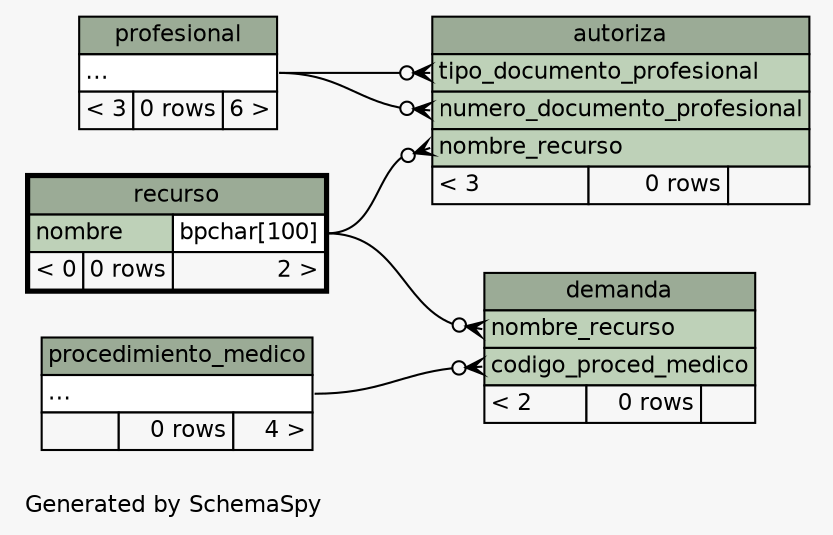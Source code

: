 // dot 2.26.3 on Linux 3.8.0-35-generic
// SchemaSpy rev 590
digraph "twoDegreesRelationshipsDiagram" {
  graph [
    rankdir="RL"
    bgcolor="#f7f7f7"
    label="\nGenerated by SchemaSpy"
    labeljust="l"
    nodesep="0.18"
    ranksep="0.46"
    fontname="Helvetica"
    fontsize="11"
  ];
  node [
    fontname="Helvetica"
    fontsize="11"
    shape="plaintext"
  ];
  edge [
    arrowsize="0.8"
  ];
  "autoriza":"nombre_recurso":w -> "recurso":"nombre.type":e [arrowhead=none dir=back arrowtail=crowodot];
  "autoriza":"numero_documento_profesional":w -> "profesional":"elipses":e [arrowhead=none dir=back arrowtail=crowodot];
  "autoriza":"tipo_documento_profesional":w -> "profesional":"elipses":e [arrowhead=none dir=back arrowtail=crowodot];
  "demanda":"codigo_proced_medico":w -> "procedimiento_medico":"elipses":e [arrowhead=none dir=back arrowtail=crowodot];
  "demanda":"nombre_recurso":w -> "recurso":"nombre.type":e [arrowhead=none dir=back arrowtail=crowodot];
  "autoriza" [
    label=<
    <TABLE BORDER="0" CELLBORDER="1" CELLSPACING="0" BGCOLOR="#ffffff">
      <TR><TD COLSPAN="3" BGCOLOR="#9bab96" ALIGN="CENTER">autoriza</TD></TR>
      <TR><TD PORT="tipo_documento_profesional" COLSPAN="3" BGCOLOR="#bed1b8" ALIGN="LEFT">tipo_documento_profesional</TD></TR>
      <TR><TD PORT="numero_documento_profesional" COLSPAN="3" BGCOLOR="#bed1b8" ALIGN="LEFT">numero_documento_profesional</TD></TR>
      <TR><TD PORT="nombre_recurso" COLSPAN="3" BGCOLOR="#bed1b8" ALIGN="LEFT">nombre_recurso</TD></TR>
      <TR><TD ALIGN="LEFT" BGCOLOR="#f7f7f7">&lt; 3</TD><TD ALIGN="RIGHT" BGCOLOR="#f7f7f7">0 rows</TD><TD ALIGN="RIGHT" BGCOLOR="#f7f7f7">  </TD></TR>
    </TABLE>>
    URL="autoriza.html"
    tooltip="autoriza"
  ];
  "demanda" [
    label=<
    <TABLE BORDER="0" CELLBORDER="1" CELLSPACING="0" BGCOLOR="#ffffff">
      <TR><TD COLSPAN="3" BGCOLOR="#9bab96" ALIGN="CENTER">demanda</TD></TR>
      <TR><TD PORT="nombre_recurso" COLSPAN="3" BGCOLOR="#bed1b8" ALIGN="LEFT">nombre_recurso</TD></TR>
      <TR><TD PORT="codigo_proced_medico" COLSPAN="3" BGCOLOR="#bed1b8" ALIGN="LEFT">codigo_proced_medico</TD></TR>
      <TR><TD ALIGN="LEFT" BGCOLOR="#f7f7f7">&lt; 2</TD><TD ALIGN="RIGHT" BGCOLOR="#f7f7f7">0 rows</TD><TD ALIGN="RIGHT" BGCOLOR="#f7f7f7">  </TD></TR>
    </TABLE>>
    URL="demanda.html"
    tooltip="demanda"
  ];
  "procedimiento_medico" [
    label=<
    <TABLE BORDER="0" CELLBORDER="1" CELLSPACING="0" BGCOLOR="#ffffff">
      <TR><TD COLSPAN="3" BGCOLOR="#9bab96" ALIGN="CENTER">procedimiento_medico</TD></TR>
      <TR><TD PORT="elipses" COLSPAN="3" ALIGN="LEFT">...</TD></TR>
      <TR><TD ALIGN="LEFT" BGCOLOR="#f7f7f7">  </TD><TD ALIGN="RIGHT" BGCOLOR="#f7f7f7">0 rows</TD><TD ALIGN="RIGHT" BGCOLOR="#f7f7f7">4 &gt;</TD></TR>
    </TABLE>>
    URL="procedimiento_medico.html"
    tooltip="procedimiento_medico"
  ];
  "profesional" [
    label=<
    <TABLE BORDER="0" CELLBORDER="1" CELLSPACING="0" BGCOLOR="#ffffff">
      <TR><TD COLSPAN="3" BGCOLOR="#9bab96" ALIGN="CENTER">profesional</TD></TR>
      <TR><TD PORT="elipses" COLSPAN="3" ALIGN="LEFT">...</TD></TR>
      <TR><TD ALIGN="LEFT" BGCOLOR="#f7f7f7">&lt; 3</TD><TD ALIGN="RIGHT" BGCOLOR="#f7f7f7">0 rows</TD><TD ALIGN="RIGHT" BGCOLOR="#f7f7f7">6 &gt;</TD></TR>
    </TABLE>>
    URL="profesional.html"
    tooltip="profesional"
  ];
  "recurso" [
    label=<
    <TABLE BORDER="2" CELLBORDER="1" CELLSPACING="0" BGCOLOR="#ffffff">
      <TR><TD COLSPAN="3" BGCOLOR="#9bab96" ALIGN="CENTER">recurso</TD></TR>
      <TR><TD PORT="nombre" COLSPAN="2" BGCOLOR="#bed1b8" ALIGN="LEFT">nombre</TD><TD PORT="nombre.type" ALIGN="LEFT">bpchar[100]</TD></TR>
      <TR><TD ALIGN="LEFT" BGCOLOR="#f7f7f7">&lt; 0</TD><TD ALIGN="RIGHT" BGCOLOR="#f7f7f7">0 rows</TD><TD ALIGN="RIGHT" BGCOLOR="#f7f7f7">2 &gt;</TD></TR>
    </TABLE>>
    URL="recurso.html"
    tooltip="recurso"
  ];
}
